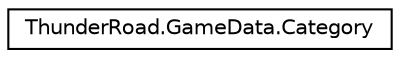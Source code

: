 digraph "Graphical Class Hierarchy"
{
 // LATEX_PDF_SIZE
  edge [fontname="Helvetica",fontsize="10",labelfontname="Helvetica",labelfontsize="10"];
  node [fontname="Helvetica",fontsize="10",shape=record];
  rankdir="LR";
  Node0 [label="ThunderRoad.GameData.Category",height=0.2,width=0.4,color="black", fillcolor="white", style="filled",URL="$class_thunder_road_1_1_game_data_1_1_category.html",tooltip="Class Category."];
}
